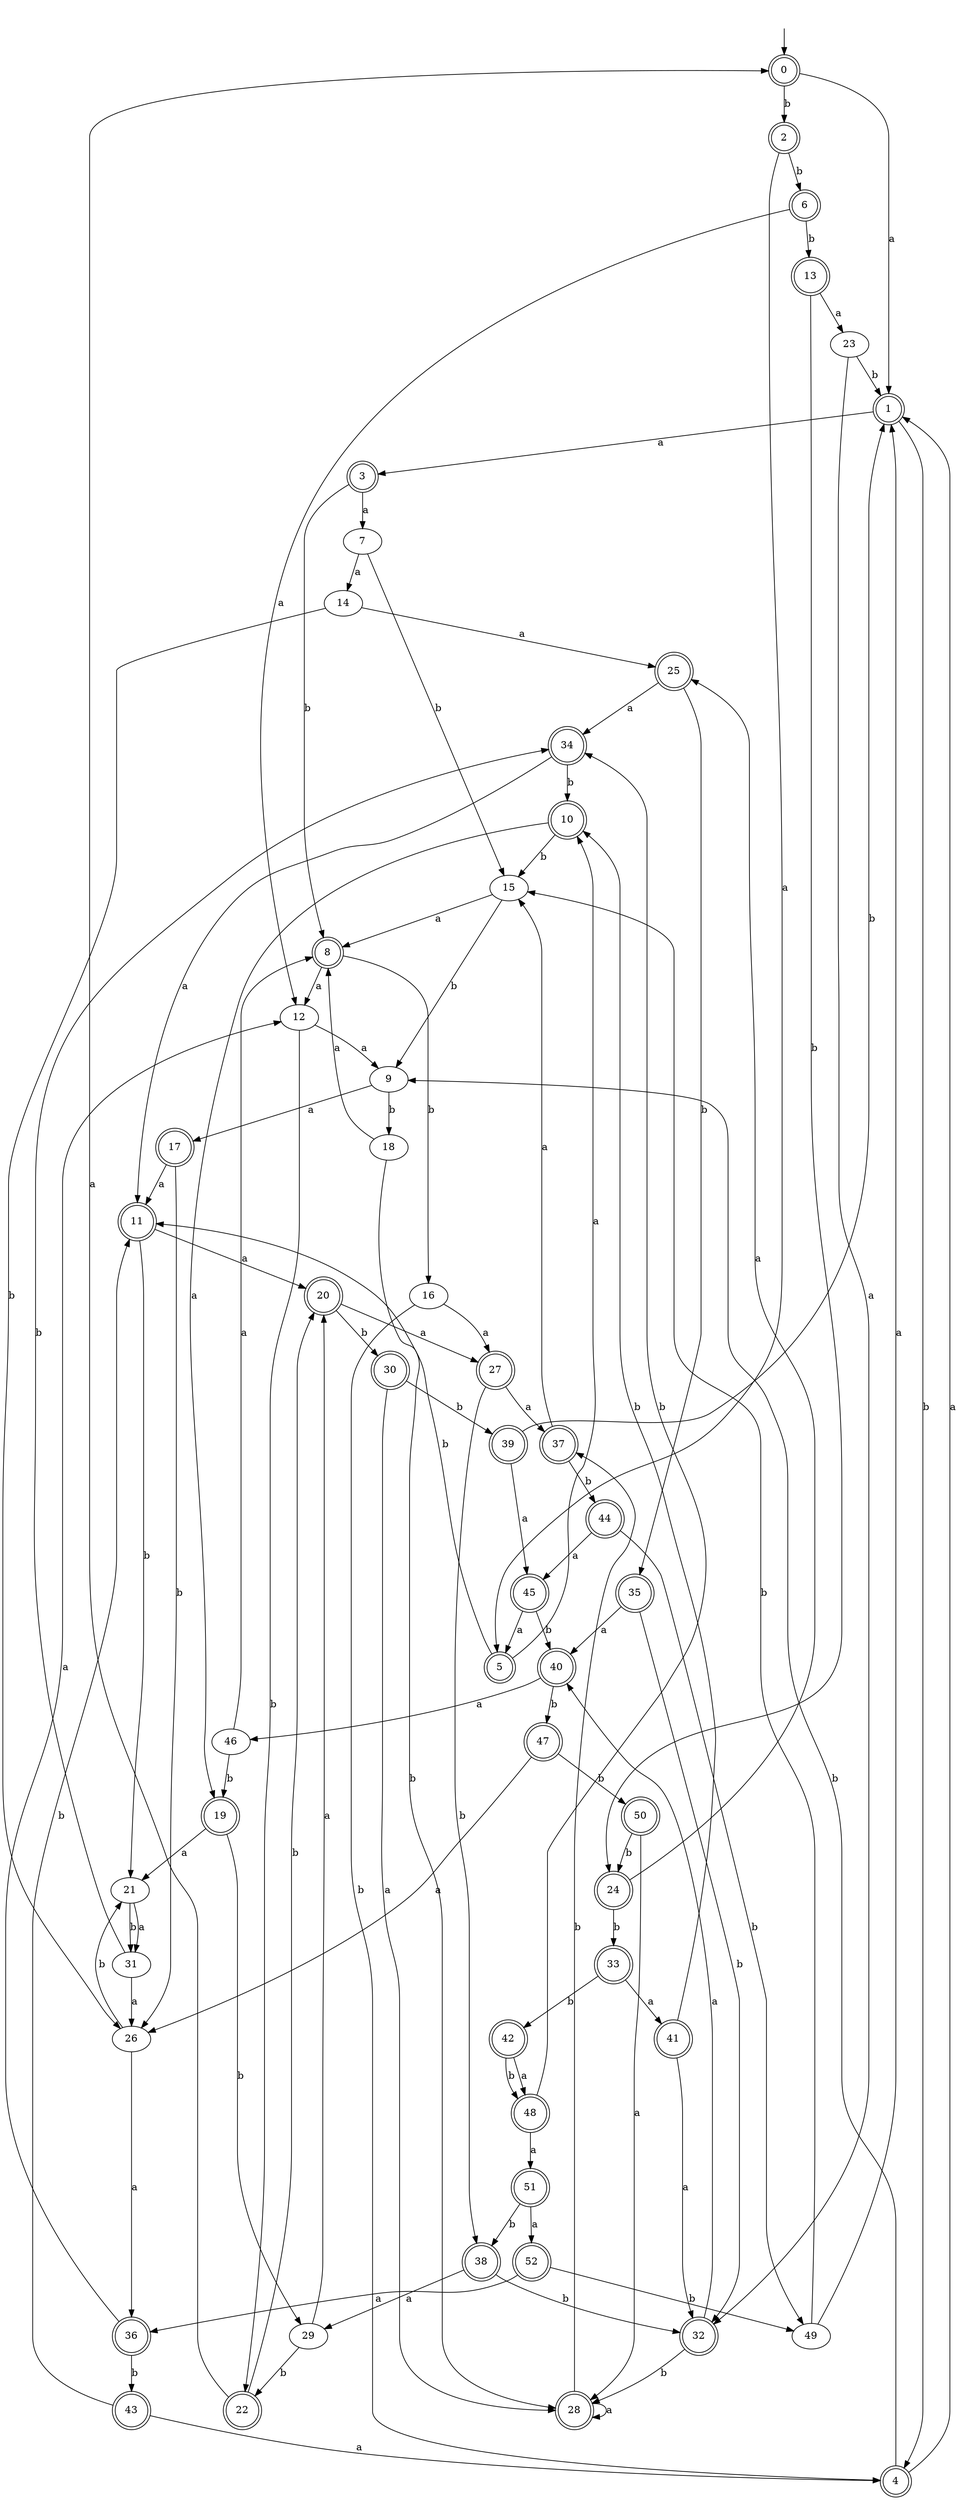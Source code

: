 digraph RandomDFA {
  __start0 [label="", shape=none];
  __start0 -> 0 [label=""];
  0 [shape=circle] [shape=doublecircle]
  0 -> 1 [label="a"]
  0 -> 2 [label="b"]
  1 [shape=doublecircle]
  1 -> 3 [label="a"]
  1 -> 4 [label="b"]
  2 [shape=doublecircle]
  2 -> 5 [label="a"]
  2 -> 6 [label="b"]
  3 [shape=doublecircle]
  3 -> 7 [label="a"]
  3 -> 8 [label="b"]
  4 [shape=doublecircle]
  4 -> 1 [label="a"]
  4 -> 9 [label="b"]
  5 [shape=doublecircle]
  5 -> 10 [label="a"]
  5 -> 11 [label="b"]
  6 [shape=doublecircle]
  6 -> 12 [label="a"]
  6 -> 13 [label="b"]
  7
  7 -> 14 [label="a"]
  7 -> 15 [label="b"]
  8 [shape=doublecircle]
  8 -> 12 [label="a"]
  8 -> 16 [label="b"]
  9
  9 -> 17 [label="a"]
  9 -> 18 [label="b"]
  10 [shape=doublecircle]
  10 -> 19 [label="a"]
  10 -> 15 [label="b"]
  11 [shape=doublecircle]
  11 -> 20 [label="a"]
  11 -> 21 [label="b"]
  12
  12 -> 9 [label="a"]
  12 -> 22 [label="b"]
  13 [shape=doublecircle]
  13 -> 23 [label="a"]
  13 -> 24 [label="b"]
  14
  14 -> 25 [label="a"]
  14 -> 26 [label="b"]
  15
  15 -> 8 [label="a"]
  15 -> 9 [label="b"]
  16
  16 -> 27 [label="a"]
  16 -> 4 [label="b"]
  17 [shape=doublecircle]
  17 -> 11 [label="a"]
  17 -> 26 [label="b"]
  18
  18 -> 8 [label="a"]
  18 -> 28 [label="b"]
  19 [shape=doublecircle]
  19 -> 21 [label="a"]
  19 -> 29 [label="b"]
  20 [shape=doublecircle]
  20 -> 27 [label="a"]
  20 -> 30 [label="b"]
  21
  21 -> 31 [label="a"]
  21 -> 31 [label="b"]
  22 [shape=doublecircle]
  22 -> 0 [label="a"]
  22 -> 20 [label="b"]
  23
  23 -> 32 [label="a"]
  23 -> 1 [label="b"]
  24 [shape=doublecircle]
  24 -> 25 [label="a"]
  24 -> 33 [label="b"]
  25 [shape=doublecircle]
  25 -> 34 [label="a"]
  25 -> 35 [label="b"]
  26
  26 -> 36 [label="a"]
  26 -> 21 [label="b"]
  27 [shape=doublecircle]
  27 -> 37 [label="a"]
  27 -> 38 [label="b"]
  28 [shape=doublecircle]
  28 -> 28 [label="a"]
  28 -> 37 [label="b"]
  29
  29 -> 20 [label="a"]
  29 -> 22 [label="b"]
  30 [shape=doublecircle]
  30 -> 28 [label="a"]
  30 -> 39 [label="b"]
  31
  31 -> 26 [label="a"]
  31 -> 34 [label="b"]
  32 [shape=doublecircle]
  32 -> 40 [label="a"]
  32 -> 28 [label="b"]
  33 [shape=doublecircle]
  33 -> 41 [label="a"]
  33 -> 42 [label="b"]
  34 [shape=doublecircle]
  34 -> 11 [label="a"]
  34 -> 10 [label="b"]
  35 [shape=doublecircle]
  35 -> 40 [label="a"]
  35 -> 32 [label="b"]
  36 [shape=doublecircle]
  36 -> 12 [label="a"]
  36 -> 43 [label="b"]
  37 [shape=doublecircle]
  37 -> 15 [label="a"]
  37 -> 44 [label="b"]
  38 [shape=doublecircle]
  38 -> 29 [label="a"]
  38 -> 32 [label="b"]
  39 [shape=doublecircle]
  39 -> 45 [label="a"]
  39 -> 1 [label="b"]
  40 [shape=doublecircle]
  40 -> 46 [label="a"]
  40 -> 47 [label="b"]
  41 [shape=doublecircle]
  41 -> 32 [label="a"]
  41 -> 10 [label="b"]
  42 [shape=doublecircle]
  42 -> 48 [label="a"]
  42 -> 48 [label="b"]
  43 [shape=doublecircle]
  43 -> 4 [label="a"]
  43 -> 11 [label="b"]
  44 [shape=doublecircle]
  44 -> 45 [label="a"]
  44 -> 49 [label="b"]
  45 [shape=doublecircle]
  45 -> 5 [label="a"]
  45 -> 40 [label="b"]
  46
  46 -> 8 [label="a"]
  46 -> 19 [label="b"]
  47 [shape=doublecircle]
  47 -> 26 [label="a"]
  47 -> 50 [label="b"]
  48 [shape=doublecircle]
  48 -> 51 [label="a"]
  48 -> 34 [label="b"]
  49
  49 -> 1 [label="a"]
  49 -> 15 [label="b"]
  50 [shape=doublecircle]
  50 -> 28 [label="a"]
  50 -> 24 [label="b"]
  51 [shape=doublecircle]
  51 -> 52 [label="a"]
  51 -> 38 [label="b"]
  52 [shape=doublecircle]
  52 -> 36 [label="a"]
  52 -> 49 [label="b"]
}
